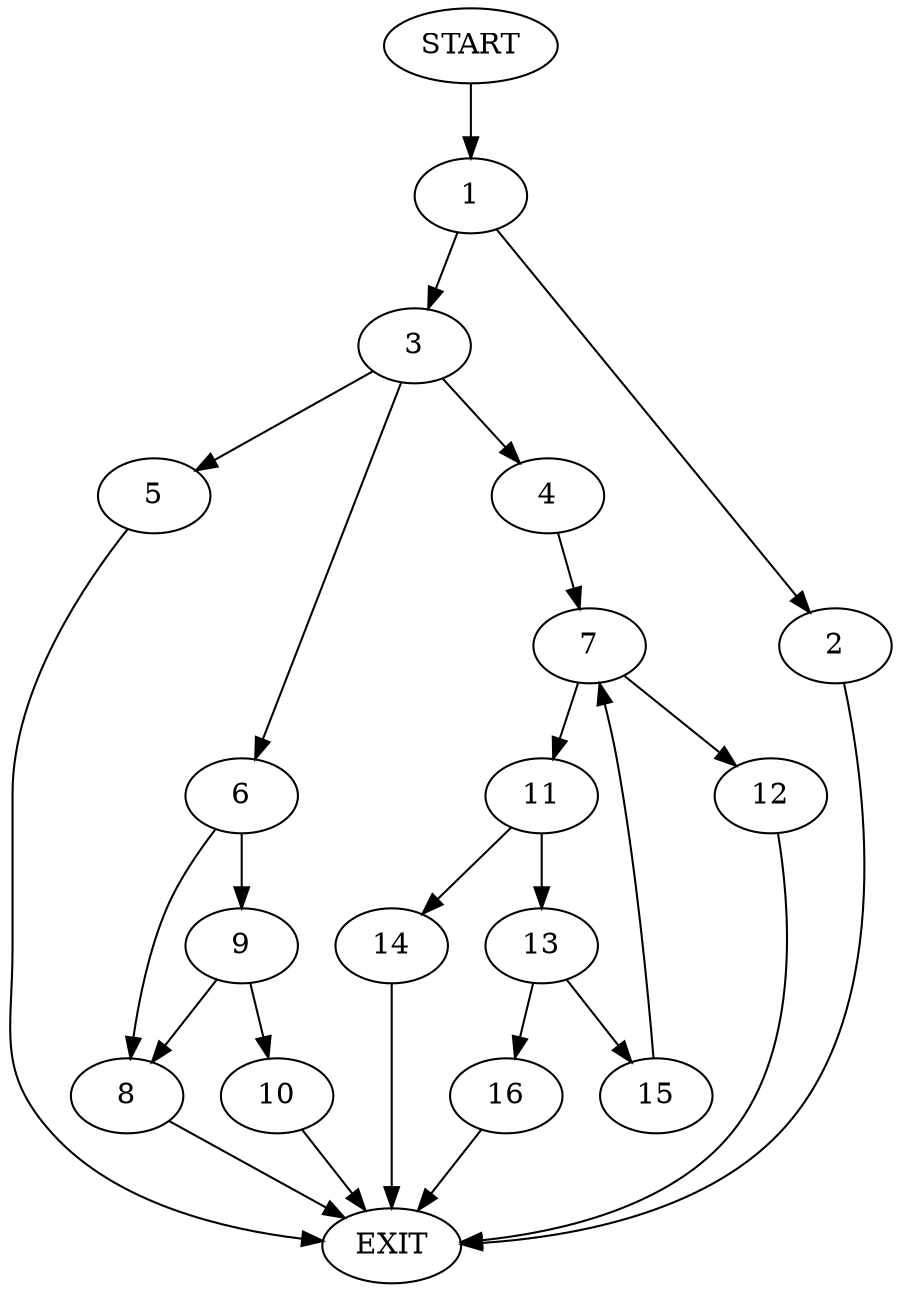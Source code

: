 digraph {
0 [label="START"]
17 [label="EXIT"]
0 -> 1
1 -> 2
1 -> 3
2 -> 17
3 -> 4
3 -> 5
3 -> 6
4 -> 7
6 -> 8
6 -> 9
5 -> 17
9 -> 10
9 -> 8
8 -> 17
10 -> 17
7 -> 11
7 -> 12
12 -> 17
11 -> 13
11 -> 14
13 -> 15
13 -> 16
14 -> 17
16 -> 17
15 -> 7
}

